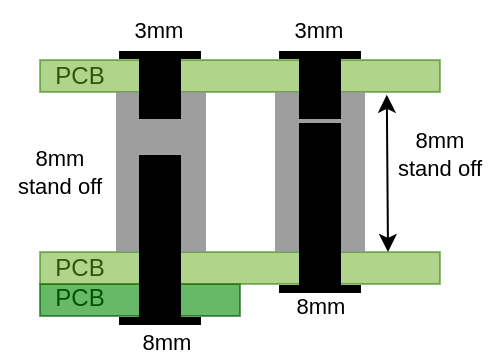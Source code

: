 <mxfile version="20.3.0" type="device"><diagram id="-HzzD2bULDzVqWweEXYw" name="Page-1"><mxGraphModel dx="270" dy="177" grid="1" gridSize="10" guides="1" tooltips="1" connect="1" arrows="1" fold="1" page="1" pageScale="1" pageWidth="850" pageHeight="1100" math="0" shadow="0"><root><mxCell id="0"/><mxCell id="1" parent="0"/><mxCell id="8cLTN2UUHfUf6wWcpSp1-22" value="" style="group;fillColor=none;" parent="1" vertex="1" connectable="0"><mxGeometry x="440" y="70" width="45" height="100" as="geometry"/></mxCell><mxCell id="8cLTN2UUHfUf6wWcpSp1-24" value="" style="rounded=0;whiteSpace=wrap;html=1;container=0;fillColor=#000000;" parent="8cLTN2UUHfUf6wWcpSp1-22" vertex="1"><mxGeometry width="40" height="3" as="geometry"/></mxCell><mxCell id="8cLTN2UUHfUf6wWcpSp1-26" value="PCB" style="text;html=1;strokeColor=none;fillColor=none;align=center;verticalAlign=middle;whiteSpace=wrap;rounded=0;fillStyle=solid;strokeWidth=1;opacity=80;" parent="1" vertex="1"><mxGeometry x="310" y="163" width="60" height="30" as="geometry"/></mxCell><mxCell id="8cLTN2UUHfUf6wWcpSp1-27" value="PCB" style="text;html=1;strokeColor=none;fillColor=none;align=center;verticalAlign=middle;whiteSpace=wrap;rounded=0;fillStyle=solid;strokeWidth=1;opacity=80;" parent="1" vertex="1"><mxGeometry x="310" y="178" width="60" height="30" as="geometry"/></mxCell><mxCell id="8cLTN2UUHfUf6wWcpSp1-28" value="PCB" style="text;html=1;strokeColor=none;fillColor=none;align=center;verticalAlign=middle;whiteSpace=wrap;rounded=0;fillStyle=solid;strokeWidth=1;opacity=80;" parent="1" vertex="1"><mxGeometry x="310" y="67" width="60" height="30" as="geometry"/></mxCell><mxCell id="8cLTN2UUHfUf6wWcpSp1-29" value="8mm&lt;br style=&quot;font-size: 11px;&quot;&gt;stand off" style="text;html=1;strokeColor=none;fillColor=none;align=center;verticalAlign=middle;whiteSpace=wrap;rounded=0;fillStyle=solid;strokeWidth=1;opacity=80;fontSize=11;" parent="1" vertex="1"><mxGeometry x="300" y="115" width="60" height="30" as="geometry"/></mxCell><mxCell id="8cLTN2UUHfUf6wWcpSp1-32" value="3mm&amp;nbsp;" style="text;html=1;strokeColor=none;fillColor=none;align=center;verticalAlign=middle;whiteSpace=wrap;rounded=0;fillStyle=solid;strokeWidth=1;opacity=80;fontSize=11;" parent="1" vertex="1"><mxGeometry x="341.25" y="44" width="80" height="30" as="geometry"/></mxCell><mxCell id="8cLTN2UUHfUf6wWcpSp1-34" value="" style="endArrow=classic;startArrow=classic;html=1;rounded=0;fontSize=9;exitX=0.9;exitY=0;exitDx=0;exitDy=0;exitPerimeter=0;entryX=0.897;entryY=1.086;entryDx=0;entryDy=0;entryPerimeter=0;" parent="1" edge="1"><mxGeometry width="50" height="50" relative="1" as="geometry"><mxPoint x="494" y="170" as="sourcePoint"/><mxPoint x="493.4" y="91.376" as="targetPoint"/></mxGeometry></mxCell><mxCell id="8cLTN2UUHfUf6wWcpSp1-35" value="8mm&lt;br style=&quot;font-size: 11px;&quot;&gt;stand off" style="text;html=1;strokeColor=none;fillColor=none;align=center;verticalAlign=middle;whiteSpace=wrap;rounded=0;fillStyle=solid;strokeWidth=1;opacity=80;fontSize=11;" parent="1" vertex="1"><mxGeometry x="490" y="106" width="60" height="30" as="geometry"/></mxCell><mxCell id="8cLTN2UUHfUf6wWcpSp1-37" value="8mm&amp;nbsp;" style="text;html=1;strokeColor=none;fillColor=none;align=center;verticalAlign=middle;whiteSpace=wrap;rounded=0;fillStyle=solid;strokeWidth=1;opacity=80;fontSize=11;" parent="1" vertex="1"><mxGeometry x="447" y="192" width="30" height="10" as="geometry"/></mxCell><mxCell id="8cLTN2UUHfUf6wWcpSp1-38" value="3mm&amp;nbsp;" style="text;html=1;strokeColor=none;fillColor=none;align=center;verticalAlign=middle;whiteSpace=wrap;rounded=0;fillStyle=solid;strokeWidth=1;opacity=80;fontSize=11;" parent="1" vertex="1"><mxGeometry x="421.25" y="44" width="80" height="30" as="geometry"/></mxCell><mxCell id="OWlyYfBVACVHSbjHla4W-6" value="8mm&amp;nbsp;" style="text;html=1;strokeColor=none;fillColor=none;align=center;verticalAlign=middle;whiteSpace=wrap;rounded=0;fillStyle=solid;strokeWidth=1;opacity=80;fontSize=11;" parent="1" vertex="1"><mxGeometry x="370" y="210" width="30" height="10" as="geometry"/></mxCell><mxCell id="OWlyYfBVACVHSbjHla4W-2" value="Bridge" parent="0"/><mxCell id="8cLTN2UUHfUf6wWcpSp1-13" value="" style="rounded=0;whiteSpace=wrap;html=1;fillColor=#008a00;strokeColor=#005700;opacity=60;fontColor=#ffffff;" parent="OWlyYfBVACVHSbjHla4W-2" vertex="1"><mxGeometry x="320" y="186" width="100" height="16" as="geometry"/></mxCell><mxCell id="OWlyYfBVACVHSbjHla4W-1" value="PCB" style="" parent="0"/><mxCell id="8cLTN2UUHfUf6wWcpSp1-5" value="" style="rounded=0;whiteSpace=wrap;html=1;fillColor=#60a917;strokeColor=#2D7600;opacity=50;fontColor=#ffffff;" parent="OWlyYfBVACVHSbjHla4W-1" vertex="1"><mxGeometry x="320" y="170" width="200" height="16" as="geometry"/></mxCell><mxCell id="8cLTN2UUHfUf6wWcpSp1-16" value="" style="rounded=0;whiteSpace=wrap;html=1;fillColor=#60a917;strokeColor=#2D7600;opacity=50;fontColor=#ffffff;" parent="OWlyYfBVACVHSbjHla4W-1" vertex="1"><mxGeometry x="320" y="74" width="200" height="16" as="geometry"/></mxCell><mxCell id="OWlyYfBVACVHSbjHla4W-4" value="standoff" parent="0"/><mxCell id="8cLTN2UUHfUf6wWcpSp1-11" value="" style="rounded=0;whiteSpace=wrap;html=1;rotation=-180;fillColor=#949494;strokeWidth=1;fillStyle=solid;opacity=90;fontColor=#333333;strokeColor=none;" parent="OWlyYfBVACVHSbjHla4W-4" vertex="1"><mxGeometry x="358" y="90" width="45" height="80" as="geometry"/></mxCell><mxCell id="8cLTN2UUHfUf6wWcpSp1-17" value="" style="group" parent="OWlyYfBVACVHSbjHla4W-4" vertex="1" connectable="0"><mxGeometry x="440" y="106" width="42.5" height="84" as="geometry"/></mxCell><mxCell id="OE3ZP02C3u1BDe5niDgV-2" value="" style="rounded=0;whiteSpace=wrap;html=1;rotation=-180;fillColor=#949494;strokeWidth=1;fillStyle=solid;opacity=90;fontColor=#333333;strokeColor=none;" parent="8cLTN2UUHfUf6wWcpSp1-17" vertex="1"><mxGeometry x="-2.5" y="-16" width="45" height="80" as="geometry"/></mxCell><mxCell id="8cLTN2UUHfUf6wWcpSp1-18" value="" style="rounded=0;whiteSpace=wrap;html=1;rotation=-180;fillColor=#000000;" parent="8cLTN2UUHfUf6wWcpSp1-17" vertex="1"><mxGeometry x="10" width="20" height="80" as="geometry"/></mxCell><mxCell id="8cLTN2UUHfUf6wWcpSp1-19" value="" style="rounded=0;whiteSpace=wrap;html=1;rotation=-180;strokeColor=default;fillStyle=solid;fillColor=#000000;" parent="8cLTN2UUHfUf6wWcpSp1-17" vertex="1"><mxGeometry y="81.004" width="40" height="2.996" as="geometry"/></mxCell><mxCell id="OWlyYfBVACVHSbjHla4W-3" value="Bolt" parent="0"/><mxCell id="8cLTN2UUHfUf6wWcpSp1-9" value="" style="group;fillColor=none;" parent="OWlyYfBVACVHSbjHla4W-3" vertex="1" connectable="0"><mxGeometry x="360" y="70" width="40" height="33" as="geometry"/></mxCell><mxCell id="8cLTN2UUHfUf6wWcpSp1-7" value="" style="rounded=0;whiteSpace=wrap;html=1;container=0;fillColor=#000000;" parent="8cLTN2UUHfUf6wWcpSp1-9" vertex="1"><mxGeometry x="10" y="3" width="20" height="30" as="geometry"/></mxCell><mxCell id="8cLTN2UUHfUf6wWcpSp1-8" value="" style="rounded=0;whiteSpace=wrap;html=1;container=0;fillColor=#000000;" parent="8cLTN2UUHfUf6wWcpSp1-9" vertex="1"><mxGeometry width="40" height="3" as="geometry"/></mxCell><mxCell id="8cLTN2UUHfUf6wWcpSp1-15" value="" style="group" parent="OWlyYfBVACVHSbjHla4W-3" vertex="1" connectable="0"><mxGeometry x="360" y="122" width="40" height="84" as="geometry"/></mxCell><mxCell id="8cLTN2UUHfUf6wWcpSp1-1" value="" style="rounded=0;whiteSpace=wrap;html=1;rotation=-180;fillColor=#000000;" parent="8cLTN2UUHfUf6wWcpSp1-15" vertex="1"><mxGeometry x="10" width="20" height="80" as="geometry"/></mxCell><mxCell id="8cLTN2UUHfUf6wWcpSp1-2" value="" style="rounded=0;whiteSpace=wrap;html=1;rotation=-180;strokeColor=default;fillStyle=solid;fillColor=#000000;" parent="8cLTN2UUHfUf6wWcpSp1-15" vertex="1"><mxGeometry y="81.004" width="40" height="2.996" as="geometry"/></mxCell><mxCell id="8cLTN2UUHfUf6wWcpSp1-23" value="" style="rounded=0;whiteSpace=wrap;html=1;container=0;fillColor=#000000;" parent="OWlyYfBVACVHSbjHla4W-3" vertex="1"><mxGeometry x="450" y="73" width="20" height="30" as="geometry"/></mxCell></root></mxGraphModel></diagram></mxfile>